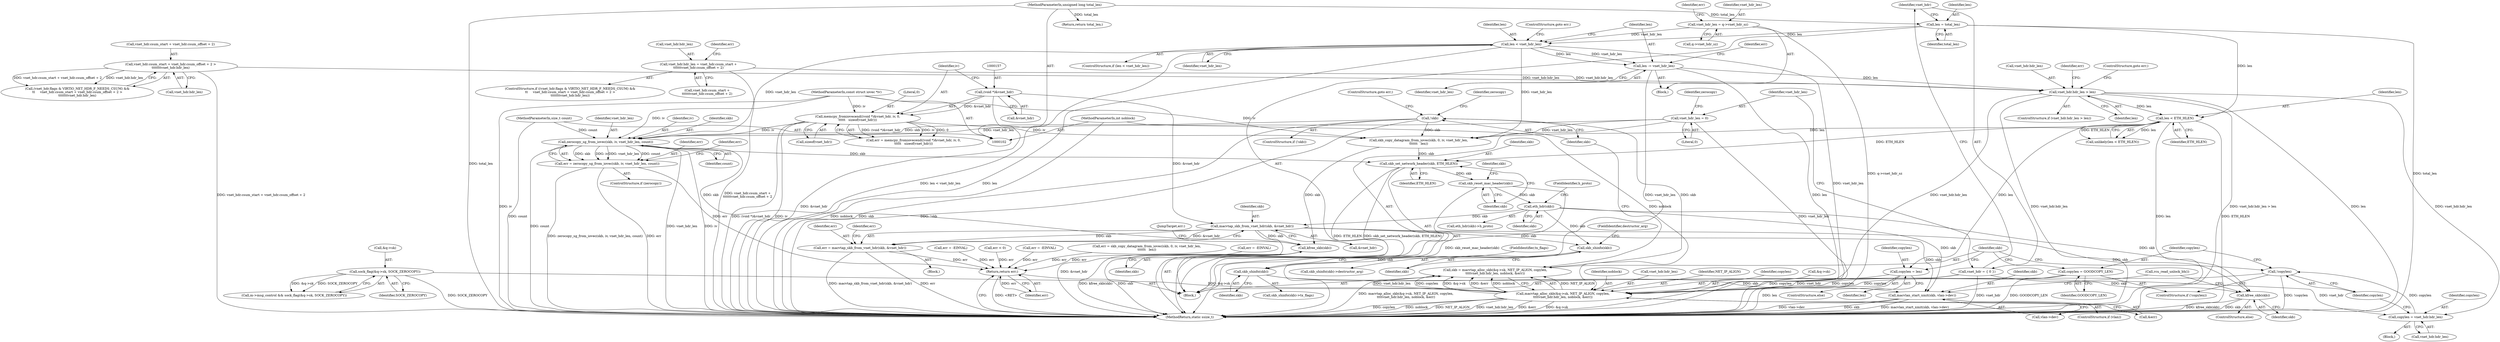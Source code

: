digraph "0_linux_b92946e2919134ebe2a4083e4302236295ea2a73@API" {
"1000280" [label="(Call,zerocopy_sg_from_iovec(skb, iv, vnet_hdr_len, count))"];
"1000273" [label="(Call,!skb)"];
"1000257" [label="(Call,skb = macvtap_alloc_skb(&q->sk, NET_IP_ALIGN, copylen,\n\t\t\t\tvnet_hdr.hdr_len, noblock, &err))"];
"1000259" [label="(Call,macvtap_alloc_skb(&q->sk, NET_IP_ALIGN, copylen,\n\t\t\t\tvnet_hdr.hdr_len, noblock, &err))"];
"1000230" [label="(Call,sock_flag(&q->sk, SOCK_ZEROCOPY))"];
"1000250" [label="(Call,copylen = GOODCOPY_LEN)"];
"1000254" [label="(Call,copylen = len)"];
"1000219" [label="(Call,len < ETH_HLEN)"];
"1000113" [label="(Call,len = total_len)"];
"1000106" [label="(MethodParameterIn,unsigned long total_len)"];
"1000207" [label="(Call,vnet_hdr.hdr_len > len)"];
"1000176" [label="(Call,vnet_hdr.csum_start + vnet_hdr.csum_offset + 2 >\n\t\t\t\t\t\t\tvnet_hdr.hdr_len)"];
"1000189" [label="(Call,vnet_hdr.hdr_len = vnet_hdr.csum_start +\n\t\t\t\t\t\tvnet_hdr.csum_offset + 2)"];
"1000150" [label="(Call,len -= vnet_hdr_len)"];
"1000146" [label="(Call,len < vnet_hdr_len)"];
"1000136" [label="(Call,vnet_hdr_len = q->vnet_hdr_sz)"];
"1000248" [label="(Call,!copylen)"];
"1000242" [label="(Call,copylen = vnet_hdr.hdr_len)"];
"1000118" [label="(Call,vnet_hdr = { 0 })"];
"1000108" [label="(MethodParameterIn,int noblock)"];
"1000155" [label="(Call,memcpy_fromiovecend((void *)&vnet_hdr, iv, 0,\n\t\t\t\t\t   sizeof(vnet_hdr)))"];
"1000156" [label="(Call,(void *)&vnet_hdr)"];
"1000105" [label="(MethodParameterIn,const struct iovec *iv)"];
"1000121" [label="(Call,vnet_hdr_len = 0)"];
"1000107" [label="(MethodParameterIn,size_t count)"];
"1000278" [label="(Call,err = zerocopy_sg_from_iovec(skb, iv, vnet_hdr_len, count))"];
"1000381" [label="(Return,return err;)"];
"1000297" [label="(Call,skb_set_network_header(skb, ETH_HLEN))"];
"1000300" [label="(Call,skb_reset_mac_header(skb))"];
"1000307" [label="(Call,eth_hdr(skb))"];
"1000315" [label="(Call,macvtap_skb_from_vnet_hdr(skb, &vnet_hdr))"];
"1000313" [label="(Call,err = macvtap_skb_from_vnet_hdr(skb, &vnet_hdr))"];
"1000334" [label="(Call,skb_shinfo(skb))"];
"1000342" [label="(Call,skb_shinfo(skb))"];
"1000348" [label="(Call,macvlan_start_xmit(skb, vlan->dev))"];
"1000354" [label="(Call,kfree_skb(skb))"];
"1000360" [label="(Call,kfree_skb(skb))"];
"1000353" [label="(ControlStructure,else)"];
"1000219" [label="(Call,len < ETH_HLEN)"];
"1000202" [label="(Call,err = -EINVAL)"];
"1000115" [label="(Identifier,total_len)"];
"1000350" [label="(Call,vlan->dev)"];
"1000278" [label="(Call,err = zerocopy_sg_from_iovec(skb, iv, vnet_hdr_len, count))"];
"1000336" [label="(FieldIdentifier,destructor_arg)"];
"1000354" [label="(Call,kfree_skb(skb))"];
"1000281" [label="(Identifier,skb)"];
"1000123" [label="(Literal,0)"];
"1000315" [label="(Call,macvtap_skb_from_vnet_hdr(skb, &vnet_hdr))"];
"1000231" [label="(Call,&q->sk)"];
"1000135" [label="(Block,)"];
"1000214" [label="(Identifier,err)"];
"1000270" [label="(Call,&err)"];
"1000220" [label="(Identifier,len)"];
"1000265" [label="(Identifier,copylen)"];
"1000155" [label="(Call,memcpy_fromiovecend((void *)&vnet_hdr, iv, 0,\n\t\t\t\t\t   sizeof(vnet_hdr)))"];
"1000203" [label="(Identifier,err)"];
"1000176" [label="(Call,vnet_hdr.csum_start + vnet_hdr.csum_offset + 2 >\n\t\t\t\t\t\t\tvnet_hdr.hdr_len)"];
"1000314" [label="(Identifier,err)"];
"1000308" [label="(Identifier,skb)"];
"1000190" [label="(Call,vnet_hdr.hdr_len)"];
"1000335" [label="(Identifier,skb)"];
"1000349" [label="(Identifier,skb)"];
"1000279" [label="(Identifier,err)"];
"1000243" [label="(Identifier,copylen)"];
"1000146" [label="(Call,len < vnet_hdr_len)"];
"1000114" [label="(Identifier,len)"];
"1000241" [label="(Block,)"];
"1000342" [label="(Call,skb_shinfo(skb))"];
"1000312" [label="(Block,)"];
"1000252" [label="(Identifier,GOODCOPY_LEN)"];
"1000127" [label="(Identifier,zerocopy)"];
"1000113" [label="(Call,len = total_len)"];
"1000106" [label="(MethodParameterIn,unsigned long total_len)"];
"1000341" [label="(Call,skb_shinfo(skb)->tx_flags)"];
"1000145" [label="(ControlStructure,if (len < vnet_hdr_len))"];
"1000189" [label="(Call,vnet_hdr.hdr_len = vnet_hdr.csum_start +\n\t\t\t\t\t\tvnet_hdr.csum_offset + 2)"];
"1000307" [label="(Call,eth_hdr(skb))"];
"1000300" [label="(Call,skb_reset_mac_header(skb))"];
"1000346" [label="(ControlStructure,if (vlan))"];
"1000186" [label="(Call,vnet_hdr.hdr_len)"];
"1000160" [label="(Identifier,iv)"];
"1000152" [label="(Identifier,vnet_hdr_len)"];
"1000383" [label="(MethodReturn,static ssize_t)"];
"1000272" [label="(ControlStructure,if (!skb))"];
"1000258" [label="(Identifier,skb)"];
"1000119" [label="(Identifier,vnet_hdr)"];
"1000156" [label="(Call,(void *)&vnet_hdr)"];
"1000334" [label="(Call,skb_shinfo(skb))"];
"1000212" [label="(ControlStructure,goto err;)"];
"1000316" [label="(Identifier,skb)"];
"1000165" [label="(Call,err < 0)"];
"1000260" [label="(Call,&q->sk)"];
"1000297" [label="(Call,skb_set_network_header(skb, ETH_HLEN))"];
"1000218" [label="(Call,unlikely(len < ETH_HLEN))"];
"1000226" [label="(Call,m->msg_control && sock_flag(&q->sk, SOCK_ZEROCOPY))"];
"1000121" [label="(Call,vnet_hdr_len = 0)"];
"1000137" [label="(Identifier,vnet_hdr_len)"];
"1000283" [label="(Identifier,vnet_hdr_len)"];
"1000162" [label="(Call,sizeof(vnet_hdr))"];
"1000244" [label="(Call,vnet_hdr.hdr_len)"];
"1000344" [label="(FieldIdentifier,tx_flags)"];
"1000253" [label="(ControlStructure,else)"];
"1000257" [label="(Call,skb = macvtap_alloc_skb(&q->sk, NET_IP_ALIGN, copylen,\n\t\t\t\tvnet_hdr.hdr_len, noblock, &err))"];
"1000242" [label="(Call,copylen = vnet_hdr.hdr_len)"];
"1000295" [label="(Identifier,err)"];
"1000381" [label="(Return,return err;)"];
"1000107" [label="(MethodParameterIn,size_t count)"];
"1000151" [label="(Identifier,len)"];
"1000177" [label="(Call,vnet_hdr.csum_start + vnet_hdr.csum_offset + 2)"];
"1000248" [label="(Call,!copylen)"];
"1000343" [label="(Identifier,skb)"];
"1000288" [label="(Call,skb_copy_datagram_from_iovec(skb, 0, iv, vnet_hdr_len,\n\t\t\t\t\t\t   len))"];
"1000105" [label="(MethodParameterIn,const struct iovec *iv)"];
"1000320" [label="(Identifier,err)"];
"1000274" [label="(Identifier,skb)"];
"1000277" [label="(Identifier,zerocopy)"];
"1000251" [label="(Identifier,copylen)"];
"1000304" [label="(Identifier,skb)"];
"1000230" [label="(Call,sock_flag(&q->sk, SOCK_ZEROCOPY))"];
"1000150" [label="(Call,len -= vnet_hdr_len)"];
"1000169" [label="(ControlStructure,if ((vnet_hdr.flags & VIRTIO_NET_HDR_F_NEEDS_CSUM) &&\n\t\t     vnet_hdr.csum_start + vnet_hdr.csum_offset + 2 >\n\t\t\t\t\t\t\tvnet_hdr.hdr_len))"];
"1000276" [label="(ControlStructure,if (zerocopy))"];
"1000313" [label="(Call,err = macvtap_skb_from_vnet_hdr(skb, &vnet_hdr))"];
"1000306" [label="(Call,eth_hdr(skb)->h_proto)"];
"1000348" [label="(Call,macvlan_start_xmit(skb, vlan->dev))"];
"1000249" [label="(Identifier,copylen)"];
"1000206" [label="(ControlStructure,if (vnet_hdr.hdr_len > len))"];
"1000250" [label="(Call,copylen = GOODCOPY_LEN)"];
"1000141" [label="(Call,err = -EINVAL)"];
"1000247" [label="(ControlStructure,if (!copylen))"];
"1000255" [label="(Identifier,copylen)"];
"1000360" [label="(Call,kfree_skb(skb))"];
"1000148" [label="(Identifier,vnet_hdr_len)"];
"1000361" [label="(Identifier,skb)"];
"1000269" [label="(Identifier,noblock)"];
"1000158" [label="(Call,&vnet_hdr)"];
"1000235" [label="(Identifier,SOCK_ZEROCOPY)"];
"1000333" [label="(Call,skb_shinfo(skb)->destructor_arg)"];
"1000109" [label="(Block,)"];
"1000309" [label="(FieldIdentifier,h_proto)"];
"1000118" [label="(Call,vnet_hdr = { 0 })"];
"1000286" [label="(Call,err = skb_copy_datagram_from_iovec(skb, 0, iv, vnet_hdr_len,\n\t\t\t\t\t\t   len))"];
"1000357" [label="(Return,return total_len;)"];
"1000211" [label="(Identifier,len)"];
"1000284" [label="(Identifier,count)"];
"1000161" [label="(Literal,0)"];
"1000298" [label="(Identifier,skb)"];
"1000207" [label="(Call,vnet_hdr.hdr_len > len)"];
"1000136" [label="(Call,vnet_hdr_len = q->vnet_hdr_sz)"];
"1000299" [label="(Identifier,ETH_HLEN)"];
"1000108" [label="(MethodParameterIn,int noblock)"];
"1000275" [label="(ControlStructure,goto err;)"];
"1000280" [label="(Call,zerocopy_sg_from_iovec(skb, iv, vnet_hdr_len, count))"];
"1000273" [label="(Call,!skb)"];
"1000266" [label="(Call,vnet_hdr.hdr_len)"];
"1000317" [label="(Call,&vnet_hdr)"];
"1000170" [label="(Call,(vnet_hdr.flags & VIRTIO_NET_HDR_F_NEEDS_CSUM) &&\n\t\t     vnet_hdr.csum_start + vnet_hdr.csum_offset + 2 >\n\t\t\t\t\t\t\tvnet_hdr.hdr_len)"];
"1000221" [label="(Identifier,ETH_HLEN)"];
"1000142" [label="(Identifier,err)"];
"1000208" [label="(Call,vnet_hdr.hdr_len)"];
"1000153" [label="(Call,err = memcpy_fromiovecend((void *)&vnet_hdr, iv, 0,\n\t\t\t\t\t   sizeof(vnet_hdr)))"];
"1000382" [label="(Identifier,err)"];
"1000301" [label="(Identifier,skb)"];
"1000254" [label="(Call,copylen = len)"];
"1000362" [label="(JumpTarget,err:)"];
"1000355" [label="(Identifier,skb)"];
"1000213" [label="(Call,err = -EINVAL)"];
"1000282" [label="(Identifier,iv)"];
"1000138" [label="(Call,q->vnet_hdr_sz)"];
"1000264" [label="(Identifier,NET_IP_ALIGN)"];
"1000154" [label="(Identifier,err)"];
"1000122" [label="(Identifier,vnet_hdr_len)"];
"1000149" [label="(ControlStructure,goto err;)"];
"1000256" [label="(Identifier,len)"];
"1000259" [label="(Call,macvtap_alloc_skb(&q->sk, NET_IP_ALIGN, copylen,\n\t\t\t\tvnet_hdr.hdr_len, noblock, &err))"];
"1000193" [label="(Call,vnet_hdr.csum_start +\n\t\t\t\t\t\tvnet_hdr.csum_offset + 2)"];
"1000356" [label="(Call,rcu_read_unlock_bh())"];
"1000147" [label="(Identifier,len)"];
"1000280" -> "1000278"  [label="AST: "];
"1000280" -> "1000284"  [label="CFG: "];
"1000281" -> "1000280"  [label="AST: "];
"1000282" -> "1000280"  [label="AST: "];
"1000283" -> "1000280"  [label="AST: "];
"1000284" -> "1000280"  [label="AST: "];
"1000278" -> "1000280"  [label="CFG: "];
"1000280" -> "1000383"  [label="DDG: iv"];
"1000280" -> "1000383"  [label="DDG: count"];
"1000280" -> "1000383"  [label="DDG: vnet_hdr_len"];
"1000280" -> "1000278"  [label="DDG: skb"];
"1000280" -> "1000278"  [label="DDG: iv"];
"1000280" -> "1000278"  [label="DDG: vnet_hdr_len"];
"1000280" -> "1000278"  [label="DDG: count"];
"1000273" -> "1000280"  [label="DDG: skb"];
"1000155" -> "1000280"  [label="DDG: iv"];
"1000105" -> "1000280"  [label="DDG: iv"];
"1000121" -> "1000280"  [label="DDG: vnet_hdr_len"];
"1000146" -> "1000280"  [label="DDG: vnet_hdr_len"];
"1000107" -> "1000280"  [label="DDG: count"];
"1000280" -> "1000297"  [label="DDG: skb"];
"1000280" -> "1000360"  [label="DDG: skb"];
"1000273" -> "1000272"  [label="AST: "];
"1000273" -> "1000274"  [label="CFG: "];
"1000274" -> "1000273"  [label="AST: "];
"1000275" -> "1000273"  [label="CFG: "];
"1000277" -> "1000273"  [label="CFG: "];
"1000273" -> "1000383"  [label="DDG: skb"];
"1000273" -> "1000383"  [label="DDG: !skb"];
"1000257" -> "1000273"  [label="DDG: skb"];
"1000273" -> "1000288"  [label="DDG: skb"];
"1000257" -> "1000109"  [label="AST: "];
"1000257" -> "1000259"  [label="CFG: "];
"1000258" -> "1000257"  [label="AST: "];
"1000259" -> "1000257"  [label="AST: "];
"1000274" -> "1000257"  [label="CFG: "];
"1000257" -> "1000383"  [label="DDG: macvtap_alloc_skb(&q->sk, NET_IP_ALIGN, copylen,\n\t\t\t\tvnet_hdr.hdr_len, noblock, &err)"];
"1000259" -> "1000257"  [label="DDG: NET_IP_ALIGN"];
"1000259" -> "1000257"  [label="DDG: vnet_hdr.hdr_len"];
"1000259" -> "1000257"  [label="DDG: copylen"];
"1000259" -> "1000257"  [label="DDG: &q->sk"];
"1000259" -> "1000257"  [label="DDG: &err"];
"1000259" -> "1000257"  [label="DDG: noblock"];
"1000259" -> "1000270"  [label="CFG: "];
"1000260" -> "1000259"  [label="AST: "];
"1000264" -> "1000259"  [label="AST: "];
"1000265" -> "1000259"  [label="AST: "];
"1000266" -> "1000259"  [label="AST: "];
"1000269" -> "1000259"  [label="AST: "];
"1000270" -> "1000259"  [label="AST: "];
"1000259" -> "1000383"  [label="DDG: &q->sk"];
"1000259" -> "1000383"  [label="DDG: copylen"];
"1000259" -> "1000383"  [label="DDG: noblock"];
"1000259" -> "1000383"  [label="DDG: NET_IP_ALIGN"];
"1000259" -> "1000383"  [label="DDG: vnet_hdr.hdr_len"];
"1000259" -> "1000383"  [label="DDG: &err"];
"1000230" -> "1000259"  [label="DDG: &q->sk"];
"1000250" -> "1000259"  [label="DDG: copylen"];
"1000254" -> "1000259"  [label="DDG: copylen"];
"1000248" -> "1000259"  [label="DDG: copylen"];
"1000207" -> "1000259"  [label="DDG: vnet_hdr.hdr_len"];
"1000118" -> "1000259"  [label="DDG: vnet_hdr"];
"1000108" -> "1000259"  [label="DDG: noblock"];
"1000230" -> "1000226"  [label="AST: "];
"1000230" -> "1000235"  [label="CFG: "];
"1000231" -> "1000230"  [label="AST: "];
"1000235" -> "1000230"  [label="AST: "];
"1000226" -> "1000230"  [label="CFG: "];
"1000230" -> "1000383"  [label="DDG: SOCK_ZEROCOPY"];
"1000230" -> "1000226"  [label="DDG: &q->sk"];
"1000230" -> "1000226"  [label="DDG: SOCK_ZEROCOPY"];
"1000250" -> "1000247"  [label="AST: "];
"1000250" -> "1000252"  [label="CFG: "];
"1000251" -> "1000250"  [label="AST: "];
"1000252" -> "1000250"  [label="AST: "];
"1000258" -> "1000250"  [label="CFG: "];
"1000250" -> "1000383"  [label="DDG: GOODCOPY_LEN"];
"1000254" -> "1000253"  [label="AST: "];
"1000254" -> "1000256"  [label="CFG: "];
"1000255" -> "1000254"  [label="AST: "];
"1000256" -> "1000254"  [label="AST: "];
"1000258" -> "1000254"  [label="CFG: "];
"1000254" -> "1000383"  [label="DDG: len"];
"1000219" -> "1000254"  [label="DDG: len"];
"1000219" -> "1000218"  [label="AST: "];
"1000219" -> "1000221"  [label="CFG: "];
"1000220" -> "1000219"  [label="AST: "];
"1000221" -> "1000219"  [label="AST: "];
"1000218" -> "1000219"  [label="CFG: "];
"1000219" -> "1000383"  [label="DDG: ETH_HLEN"];
"1000219" -> "1000383"  [label="DDG: len"];
"1000219" -> "1000218"  [label="DDG: len"];
"1000219" -> "1000218"  [label="DDG: ETH_HLEN"];
"1000113" -> "1000219"  [label="DDG: len"];
"1000207" -> "1000219"  [label="DDG: len"];
"1000219" -> "1000288"  [label="DDG: len"];
"1000219" -> "1000297"  [label="DDG: ETH_HLEN"];
"1000113" -> "1000109"  [label="AST: "];
"1000113" -> "1000115"  [label="CFG: "];
"1000114" -> "1000113"  [label="AST: "];
"1000115" -> "1000113"  [label="AST: "];
"1000119" -> "1000113"  [label="CFG: "];
"1000113" -> "1000383"  [label="DDG: total_len"];
"1000106" -> "1000113"  [label="DDG: total_len"];
"1000113" -> "1000146"  [label="DDG: len"];
"1000106" -> "1000102"  [label="AST: "];
"1000106" -> "1000383"  [label="DDG: total_len"];
"1000106" -> "1000357"  [label="DDG: total_len"];
"1000207" -> "1000206"  [label="AST: "];
"1000207" -> "1000211"  [label="CFG: "];
"1000208" -> "1000207"  [label="AST: "];
"1000211" -> "1000207"  [label="AST: "];
"1000212" -> "1000207"  [label="CFG: "];
"1000214" -> "1000207"  [label="CFG: "];
"1000207" -> "1000383"  [label="DDG: vnet_hdr.hdr_len"];
"1000207" -> "1000383"  [label="DDG: vnet_hdr.hdr_len > len"];
"1000207" -> "1000383"  [label="DDG: len"];
"1000176" -> "1000207"  [label="DDG: vnet_hdr.hdr_len"];
"1000189" -> "1000207"  [label="DDG: vnet_hdr.hdr_len"];
"1000150" -> "1000207"  [label="DDG: len"];
"1000207" -> "1000242"  [label="DDG: vnet_hdr.hdr_len"];
"1000176" -> "1000170"  [label="AST: "];
"1000176" -> "1000186"  [label="CFG: "];
"1000177" -> "1000176"  [label="AST: "];
"1000186" -> "1000176"  [label="AST: "];
"1000170" -> "1000176"  [label="CFG: "];
"1000176" -> "1000383"  [label="DDG: vnet_hdr.csum_start + vnet_hdr.csum_offset + 2"];
"1000176" -> "1000170"  [label="DDG: vnet_hdr.csum_start + vnet_hdr.csum_offset + 2"];
"1000176" -> "1000170"  [label="DDG: vnet_hdr.hdr_len"];
"1000189" -> "1000169"  [label="AST: "];
"1000189" -> "1000193"  [label="CFG: "];
"1000190" -> "1000189"  [label="AST: "];
"1000193" -> "1000189"  [label="AST: "];
"1000203" -> "1000189"  [label="CFG: "];
"1000189" -> "1000383"  [label="DDG: vnet_hdr.csum_start +\n\t\t\t\t\t\tvnet_hdr.csum_offset + 2"];
"1000150" -> "1000135"  [label="AST: "];
"1000150" -> "1000152"  [label="CFG: "];
"1000151" -> "1000150"  [label="AST: "];
"1000152" -> "1000150"  [label="AST: "];
"1000154" -> "1000150"  [label="CFG: "];
"1000150" -> "1000383"  [label="DDG: len"];
"1000150" -> "1000383"  [label="DDG: vnet_hdr_len"];
"1000146" -> "1000150"  [label="DDG: vnet_hdr_len"];
"1000146" -> "1000150"  [label="DDG: len"];
"1000146" -> "1000145"  [label="AST: "];
"1000146" -> "1000148"  [label="CFG: "];
"1000147" -> "1000146"  [label="AST: "];
"1000148" -> "1000146"  [label="AST: "];
"1000149" -> "1000146"  [label="CFG: "];
"1000151" -> "1000146"  [label="CFG: "];
"1000146" -> "1000383"  [label="DDG: vnet_hdr_len"];
"1000146" -> "1000383"  [label="DDG: len < vnet_hdr_len"];
"1000146" -> "1000383"  [label="DDG: len"];
"1000136" -> "1000146"  [label="DDG: vnet_hdr_len"];
"1000146" -> "1000288"  [label="DDG: vnet_hdr_len"];
"1000136" -> "1000135"  [label="AST: "];
"1000136" -> "1000138"  [label="CFG: "];
"1000137" -> "1000136"  [label="AST: "];
"1000138" -> "1000136"  [label="AST: "];
"1000142" -> "1000136"  [label="CFG: "];
"1000136" -> "1000383"  [label="DDG: q->vnet_hdr_sz"];
"1000248" -> "1000247"  [label="AST: "];
"1000248" -> "1000249"  [label="CFG: "];
"1000249" -> "1000248"  [label="AST: "];
"1000251" -> "1000248"  [label="CFG: "];
"1000258" -> "1000248"  [label="CFG: "];
"1000248" -> "1000383"  [label="DDG: !copylen"];
"1000242" -> "1000248"  [label="DDG: copylen"];
"1000242" -> "1000241"  [label="AST: "];
"1000242" -> "1000244"  [label="CFG: "];
"1000243" -> "1000242"  [label="AST: "];
"1000244" -> "1000242"  [label="AST: "];
"1000249" -> "1000242"  [label="CFG: "];
"1000118" -> "1000242"  [label="DDG: vnet_hdr"];
"1000118" -> "1000109"  [label="AST: "];
"1000118" -> "1000119"  [label="CFG: "];
"1000119" -> "1000118"  [label="AST: "];
"1000122" -> "1000118"  [label="CFG: "];
"1000118" -> "1000383"  [label="DDG: vnet_hdr"];
"1000108" -> "1000102"  [label="AST: "];
"1000108" -> "1000383"  [label="DDG: noblock"];
"1000155" -> "1000153"  [label="AST: "];
"1000155" -> "1000162"  [label="CFG: "];
"1000156" -> "1000155"  [label="AST: "];
"1000160" -> "1000155"  [label="AST: "];
"1000161" -> "1000155"  [label="AST: "];
"1000162" -> "1000155"  [label="AST: "];
"1000153" -> "1000155"  [label="CFG: "];
"1000155" -> "1000383"  [label="DDG: iv"];
"1000155" -> "1000383"  [label="DDG: (void *)&vnet_hdr"];
"1000155" -> "1000153"  [label="DDG: (void *)&vnet_hdr"];
"1000155" -> "1000153"  [label="DDG: iv"];
"1000155" -> "1000153"  [label="DDG: 0"];
"1000156" -> "1000155"  [label="DDG: &vnet_hdr"];
"1000105" -> "1000155"  [label="DDG: iv"];
"1000155" -> "1000288"  [label="DDG: iv"];
"1000156" -> "1000158"  [label="CFG: "];
"1000157" -> "1000156"  [label="AST: "];
"1000158" -> "1000156"  [label="AST: "];
"1000160" -> "1000156"  [label="CFG: "];
"1000156" -> "1000383"  [label="DDG: &vnet_hdr"];
"1000156" -> "1000315"  [label="DDG: &vnet_hdr"];
"1000105" -> "1000102"  [label="AST: "];
"1000105" -> "1000383"  [label="DDG: iv"];
"1000105" -> "1000288"  [label="DDG: iv"];
"1000121" -> "1000109"  [label="AST: "];
"1000121" -> "1000123"  [label="CFG: "];
"1000122" -> "1000121"  [label="AST: "];
"1000123" -> "1000121"  [label="AST: "];
"1000127" -> "1000121"  [label="CFG: "];
"1000121" -> "1000383"  [label="DDG: vnet_hdr_len"];
"1000121" -> "1000288"  [label="DDG: vnet_hdr_len"];
"1000107" -> "1000102"  [label="AST: "];
"1000107" -> "1000383"  [label="DDG: count"];
"1000278" -> "1000276"  [label="AST: "];
"1000279" -> "1000278"  [label="AST: "];
"1000295" -> "1000278"  [label="CFG: "];
"1000278" -> "1000383"  [label="DDG: zerocopy_sg_from_iovec(skb, iv, vnet_hdr_len, count)"];
"1000278" -> "1000383"  [label="DDG: err"];
"1000278" -> "1000381"  [label="DDG: err"];
"1000381" -> "1000109"  [label="AST: "];
"1000381" -> "1000382"  [label="CFG: "];
"1000382" -> "1000381"  [label="AST: "];
"1000383" -> "1000381"  [label="CFG: "];
"1000381" -> "1000383"  [label="DDG: <RET>"];
"1000382" -> "1000381"  [label="DDG: err"];
"1000141" -> "1000381"  [label="DDG: err"];
"1000286" -> "1000381"  [label="DDG: err"];
"1000213" -> "1000381"  [label="DDG: err"];
"1000165" -> "1000381"  [label="DDG: err"];
"1000202" -> "1000381"  [label="DDG: err"];
"1000313" -> "1000381"  [label="DDG: err"];
"1000297" -> "1000109"  [label="AST: "];
"1000297" -> "1000299"  [label="CFG: "];
"1000298" -> "1000297"  [label="AST: "];
"1000299" -> "1000297"  [label="AST: "];
"1000301" -> "1000297"  [label="CFG: "];
"1000297" -> "1000383"  [label="DDG: skb_set_network_header(skb, ETH_HLEN)"];
"1000297" -> "1000383"  [label="DDG: ETH_HLEN"];
"1000288" -> "1000297"  [label="DDG: skb"];
"1000297" -> "1000300"  [label="DDG: skb"];
"1000300" -> "1000109"  [label="AST: "];
"1000300" -> "1000301"  [label="CFG: "];
"1000301" -> "1000300"  [label="AST: "];
"1000304" -> "1000300"  [label="CFG: "];
"1000300" -> "1000383"  [label="DDG: skb_reset_mac_header(skb)"];
"1000300" -> "1000307"  [label="DDG: skb"];
"1000307" -> "1000306"  [label="AST: "];
"1000307" -> "1000308"  [label="CFG: "];
"1000308" -> "1000307"  [label="AST: "];
"1000309" -> "1000307"  [label="CFG: "];
"1000307" -> "1000315"  [label="DDG: skb"];
"1000307" -> "1000334"  [label="DDG: skb"];
"1000307" -> "1000348"  [label="DDG: skb"];
"1000307" -> "1000354"  [label="DDG: skb"];
"1000315" -> "1000313"  [label="AST: "];
"1000315" -> "1000317"  [label="CFG: "];
"1000316" -> "1000315"  [label="AST: "];
"1000317" -> "1000315"  [label="AST: "];
"1000313" -> "1000315"  [label="CFG: "];
"1000315" -> "1000383"  [label="DDG: &vnet_hdr"];
"1000315" -> "1000313"  [label="DDG: skb"];
"1000315" -> "1000313"  [label="DDG: &vnet_hdr"];
"1000315" -> "1000334"  [label="DDG: skb"];
"1000315" -> "1000348"  [label="DDG: skb"];
"1000315" -> "1000354"  [label="DDG: skb"];
"1000315" -> "1000360"  [label="DDG: skb"];
"1000313" -> "1000312"  [label="AST: "];
"1000314" -> "1000313"  [label="AST: "];
"1000320" -> "1000313"  [label="CFG: "];
"1000313" -> "1000383"  [label="DDG: macvtap_skb_from_vnet_hdr(skb, &vnet_hdr)"];
"1000313" -> "1000383"  [label="DDG: err"];
"1000334" -> "1000333"  [label="AST: "];
"1000334" -> "1000335"  [label="CFG: "];
"1000335" -> "1000334"  [label="AST: "];
"1000336" -> "1000334"  [label="CFG: "];
"1000334" -> "1000342"  [label="DDG: skb"];
"1000342" -> "1000341"  [label="AST: "];
"1000342" -> "1000343"  [label="CFG: "];
"1000343" -> "1000342"  [label="AST: "];
"1000344" -> "1000342"  [label="CFG: "];
"1000342" -> "1000348"  [label="DDG: skb"];
"1000342" -> "1000354"  [label="DDG: skb"];
"1000348" -> "1000346"  [label="AST: "];
"1000348" -> "1000350"  [label="CFG: "];
"1000349" -> "1000348"  [label="AST: "];
"1000350" -> "1000348"  [label="AST: "];
"1000356" -> "1000348"  [label="CFG: "];
"1000348" -> "1000383"  [label="DDG: skb"];
"1000348" -> "1000383"  [label="DDG: macvlan_start_xmit(skb, vlan->dev)"];
"1000348" -> "1000383"  [label="DDG: vlan->dev"];
"1000354" -> "1000353"  [label="AST: "];
"1000354" -> "1000355"  [label="CFG: "];
"1000355" -> "1000354"  [label="AST: "];
"1000356" -> "1000354"  [label="CFG: "];
"1000354" -> "1000383"  [label="DDG: kfree_skb(skb)"];
"1000354" -> "1000383"  [label="DDG: skb"];
"1000360" -> "1000109"  [label="AST: "];
"1000360" -> "1000361"  [label="CFG: "];
"1000361" -> "1000360"  [label="AST: "];
"1000362" -> "1000360"  [label="CFG: "];
"1000360" -> "1000383"  [label="DDG: skb"];
"1000360" -> "1000383"  [label="DDG: kfree_skb(skb)"];
"1000288" -> "1000360"  [label="DDG: skb"];
}
